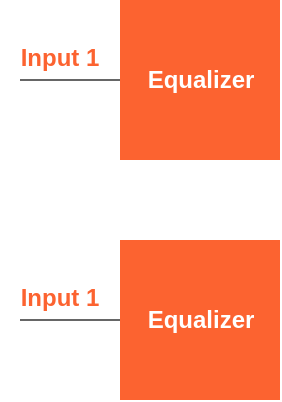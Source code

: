<mxfile>
    <diagram id="sZX61pPik9CgZUGlImG2" name="Page-1">
        <mxGraphModel dx="1109" dy="792" grid="1" gridSize="10" guides="1" tooltips="1" connect="1" arrows="1" fold="1" page="0" pageScale="1" pageWidth="850" pageHeight="1100" background="#ffffff" math="0" shadow="0">
            <root>
                <mxCell id="0"/>
                <mxCell id="1" parent="0"/>
                <mxCell id="5" style="edgeStyle=none;html=1;exitX=0;exitY=0.5;exitDx=0;exitDy=0;fontColor=#fc6330;endArrow=none;endFill=0;strokeColor=#666666;" parent="1" source="2" edge="1">
                    <mxGeometry relative="1" as="geometry">
                        <mxPoint x="110" y="200" as="targetPoint"/>
                    </mxGeometry>
                </mxCell>
                <mxCell id="2" value="" style="whiteSpace=wrap;html=1;aspect=fixed;fillColor=#FC6330;strokeColor=none;" parent="1" vertex="1">
                    <mxGeometry x="160" y="160" width="80" height="80" as="geometry"/>
                </mxCell>
                <mxCell id="3" value="&lt;font color=&quot;#fc6330&quot;&gt;&lt;b&gt;Input 1&lt;/b&gt;&lt;/font&gt;" style="text;html=1;strokeColor=none;fillColor=none;align=center;verticalAlign=middle;whiteSpace=wrap;rounded=0;" parent="1" vertex="1">
                    <mxGeometry x="100" y="180" width="60" height="18" as="geometry"/>
                </mxCell>
                <mxCell id="6" value="&lt;b&gt;&lt;font color=&quot;#ffffff&quot;&gt;Equalizer&lt;/font&gt;&lt;/b&gt;" style="text;html=1;align=center;verticalAlign=middle;resizable=0;points=[];autosize=1;strokeColor=none;fillColor=none;fontColor=#fc6330;" parent="1" vertex="1">
                    <mxGeometry x="164.5" y="187" width="71" height="26" as="geometry"/>
                </mxCell>
                <mxCell id="15" style="edgeStyle=none;html=1;exitX=0;exitY=0.5;exitDx=0;exitDy=0;fontColor=#fc6330;endArrow=none;endFill=0;strokeColor=#666666;" parent="1" source="16" edge="1">
                    <mxGeometry relative="1" as="geometry">
                        <mxPoint x="110" y="320" as="targetPoint"/>
                    </mxGeometry>
                </mxCell>
                <mxCell id="16" value="" style="whiteSpace=wrap;html=1;aspect=fixed;fillColor=#FC6330;strokeColor=none;" parent="1" vertex="1">
                    <mxGeometry x="160" y="280" width="80" height="80" as="geometry"/>
                </mxCell>
                <mxCell id="17" value="&lt;font color=&quot;#fc6330&quot;&gt;&lt;b&gt;Input 1&lt;/b&gt;&lt;/font&gt;" style="text;html=1;strokeColor=none;fillColor=none;align=center;verticalAlign=middle;whiteSpace=wrap;rounded=0;" parent="1" vertex="1">
                    <mxGeometry x="100" y="300" width="60" height="18" as="geometry"/>
                </mxCell>
                <mxCell id="18" value="&lt;b&gt;&lt;font color=&quot;#ffffff&quot;&gt;Equalizer&lt;/font&gt;&lt;/b&gt;" style="text;html=1;align=center;verticalAlign=middle;resizable=0;points=[];autosize=1;strokeColor=none;fillColor=none;fontColor=#fc6330;" parent="1" vertex="1">
                    <mxGeometry x="164.5" y="307" width="71" height="26" as="geometry"/>
                </mxCell>
            </root>
        </mxGraphModel>
    </diagram>
</mxfile>